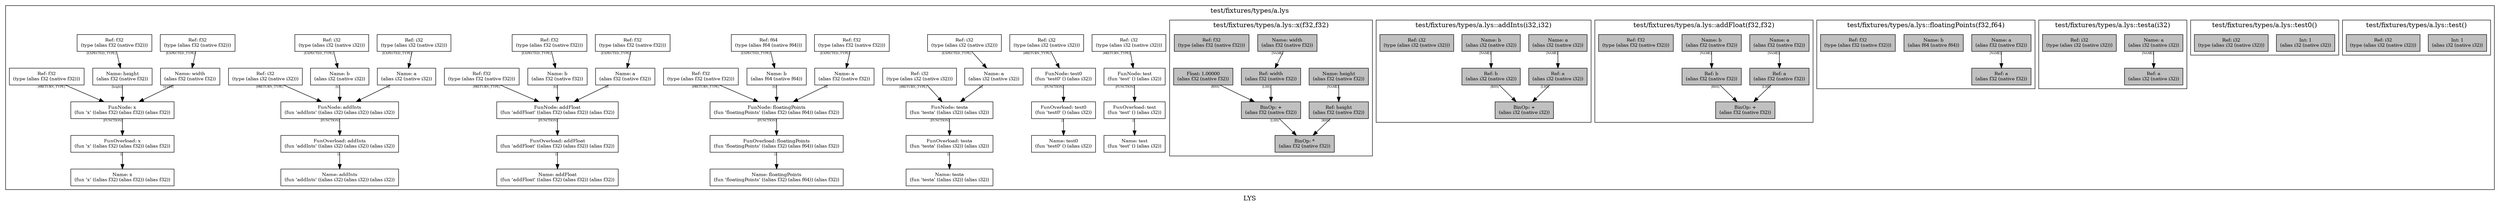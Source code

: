 digraph LYS {
  node [shape=box,fontsize=10];
  subgraph "cluster_test/fixtures/types/a.lys" {
    1 [label="FunOverload: test\n(fun 'test' () (alias i32))", fillcolor=grey];
    2 [label="FunNode: test\n(fun 'test' () (alias i32))", fillcolor=grey];
    3 [label="Ref: i32\n(type (alias i32 (native i32)))", fillcolor=grey];
    4 [label="Name: test\n(fun 'test' () (alias i32))", fillcolor=grey];
    5 [label="FunOverload: test0\n(fun 'test0' () (alias i32))", fillcolor=grey];
    6 [label="FunNode: test0\n(fun 'test0' () (alias i32))", fillcolor=grey];
    7 [label="Ref: i32\n(type (alias i32 (native i32)))", fillcolor=grey];
    8 [label="Name: test0\n(fun 'test0' () (alias i32))", fillcolor=grey];
    9 [label="FunOverload: testa\n(fun 'testa' ((alias i32)) (alias i32))", fillcolor=grey];
    10 [label="FunNode: testa\n(fun 'testa' ((alias i32)) (alias i32))", fillcolor=grey];
    11 [label="Ref: i32\n(type (alias i32 (native i32)))", fillcolor=grey];
    12 [label="Name: a\n(alias i32 (native i32))", fillcolor=grey];
    13 [label="Ref: i32\n(type (alias i32 (native i32)))", fillcolor=grey];
    14 [label="Name: testa\n(fun 'testa' ((alias i32)) (alias i32))", fillcolor=grey];
    15 [label="FunOverload: floatingPoints\n(fun 'floatingPoints' ((alias f32) (alias f64)) (alias f32))", fillcolor=grey];
    16 [label="FunNode: floatingPoints\n(fun 'floatingPoints' ((alias f32) (alias f64)) (alias f32))", fillcolor=grey];
    17 [label="Ref: f32\n(type (alias f32 (native f32)))", fillcolor=grey];
    18 [label="Name: a\n(alias f32 (native f32))", fillcolor=grey];
    19 [label="Ref: f64\n(type (alias f64 (native f64)))", fillcolor=grey];
    20 [label="Name: b\n(alias f64 (native f64))", fillcolor=grey];
    21 [label="Ref: f32\n(type (alias f32 (native f32)))", fillcolor=grey];
    22 [label="Name: floatingPoints\n(fun 'floatingPoints' ((alias f32) (alias f64)) (alias f32))", fillcolor=grey];
    23 [label="FunOverload: addFloat\n(fun 'addFloat' ((alias f32) (alias f32)) (alias f32))", fillcolor=grey];
    24 [label="FunNode: addFloat\n(fun 'addFloat' ((alias f32) (alias f32)) (alias f32))", fillcolor=grey];
    25 [label="Ref: f32\n(type (alias f32 (native f32)))", fillcolor=grey];
    26 [label="Name: a\n(alias f32 (native f32))", fillcolor=grey];
    27 [label="Ref: f32\n(type (alias f32 (native f32)))", fillcolor=grey];
    28 [label="Name: b\n(alias f32 (native f32))", fillcolor=grey];
    29 [label="Ref: f32\n(type (alias f32 (native f32)))", fillcolor=grey];
    30 [label="Name: addFloat\n(fun 'addFloat' ((alias f32) (alias f32)) (alias f32))", fillcolor=grey];
    31 [label="FunOverload: addInts\n(fun 'addInts' ((alias i32) (alias i32)) (alias i32))", fillcolor=grey];
    32 [label="FunNode: addInts\n(fun 'addInts' ((alias i32) (alias i32)) (alias i32))", fillcolor=grey];
    33 [label="Ref: i32\n(type (alias i32 (native i32)))", fillcolor=grey];
    34 [label="Name: a\n(alias i32 (native i32))", fillcolor=grey];
    35 [label="Ref: i32\n(type (alias i32 (native i32)))", fillcolor=grey];
    36 [label="Name: b\n(alias i32 (native i32))", fillcolor=grey];
    37 [label="Ref: i32\n(type (alias i32 (native i32)))", fillcolor=grey];
    38 [label="Name: addInts\n(fun 'addInts' ((alias i32) (alias i32)) (alias i32))", fillcolor=grey];
    39 [label="FunOverload: x\n(fun 'x' ((alias f32) (alias f32)) (alias f32))", fillcolor=grey];
    40 [label="FunNode: x\n(fun 'x' ((alias f32) (alias f32)) (alias f32))", fillcolor=grey];
    41 [label="Ref: f32\n(type (alias f32 (native f32)))", fillcolor=grey];
    42 [label="Name: width\n(alias f32 (native f32))", fillcolor=grey];
    43 [label="Ref: f32\n(type (alias f32 (native f32)))", fillcolor=grey];
    44 [label="Name: height\n(alias f32 (native f32))", fillcolor=grey];
    45 [label="Ref: f32\n(type (alias f32 (native f32)))", fillcolor=grey];
    46 [label="Name: x\n(fun 'x' ((alias f32) (alias f32)) (alias f32))", fillcolor=grey];
    subgraph "cluster_test/fixtures/types/a.lys_0" { rankdir=TB;
      node [style=filled, fillcolor=grey];
      47 [label="Int: 1\n(alias i32 (native i32))", fillcolor=grey];
      48 [label="Ref: i32\n(type (alias i32 (native i32)))", fillcolor=grey];
      label="test/fixtures/types/a.lys::test()";
    }
    subgraph "cluster_test/fixtures/types/a.lys_1" { rankdir=TB;
      node [style=filled, fillcolor=grey];
      49 [label="Int: 1\n(alias i32 (native i32))", fillcolor=grey];
      50 [label="Ref: i32\n(type (alias i32 (native i32)))", fillcolor=grey];
      label="test/fixtures/types/a.lys::test0()";
    }
    subgraph "cluster_test/fixtures/types/a.lys_2" { rankdir=TB;
      node [style=filled, fillcolor=grey];
      51 [label="Name: a\n(alias i32 (native i32))", fillcolor=grey];
      52 [label="Ref: a\n(alias i32 (native i32))", fillcolor=grey];
      53 [label="Ref: i32\n(type (alias i32 (native i32)))", fillcolor=grey];
      label="test/fixtures/types/a.lys::testa(i32)";
    }
    subgraph "cluster_test/fixtures/types/a.lys_3" { rankdir=TB;
      node [style=filled, fillcolor=grey];
      54 [label="Name: a\n(alias f32 (native f32))", fillcolor=grey];
      55 [label="Name: b\n(alias f64 (native f64))", fillcolor=grey];
      56 [label="Ref: a\n(alias f32 (native f32))", fillcolor=grey];
      57 [label="Ref: f32\n(type (alias f32 (native f32)))", fillcolor=grey];
      label="test/fixtures/types/a.lys::floatingPoints(f32,f64)";
    }
    subgraph "cluster_test/fixtures/types/a.lys_4" { rankdir=TB;
      node [style=filled, fillcolor=grey];
      58 [label="Name: a\n(alias f32 (native f32))", fillcolor=grey];
      59 [label="Name: b\n(alias f32 (native f32))", fillcolor=grey];
      60 [label="BinOp: +\n(alias f32 (native f32))", fillcolor=grey];
      61 [label="Ref: a\n(alias f32 (native f32))", fillcolor=grey];
      62 [label="Ref: b\n(alias f32 (native f32))", fillcolor=grey];
      63 [label="Ref: f32\n(type (alias f32 (native f32)))", fillcolor=grey];
      label="test/fixtures/types/a.lys::addFloat(f32,f32)";
    }
    subgraph "cluster_test/fixtures/types/a.lys_5" { rankdir=TB;
      node [style=filled, fillcolor=grey];
      64 [label="Name: a\n(alias i32 (native i32))", fillcolor=grey];
      65 [label="Name: b\n(alias i32 (native i32))", fillcolor=grey];
      66 [label="BinOp: +\n(alias i32 (native i32))", fillcolor=grey];
      67 [label="Ref: a\n(alias i32 (native i32))", fillcolor=grey];
      68 [label="Ref: b\n(alias i32 (native i32))", fillcolor=grey];
      69 [label="Ref: i32\n(type (alias i32 (native i32)))", fillcolor=grey];
      label="test/fixtures/types/a.lys::addInts(i32,i32)";
    }
    subgraph "cluster_test/fixtures/types/a.lys_6" { rankdir=TB;
      node [style=filled, fillcolor=grey];
      70 [label="Name: width\n(alias f32 (native f32))", fillcolor=grey];
      71 [label="Name: height\n(alias f32 (native f32))", fillcolor=grey];
      72 [label="BinOp: *\n(alias f32 (native f32))", fillcolor=grey];
      73 [label="BinOp: +\n(alias f32 (native f32))", fillcolor=grey];
      74 [label="Ref: width\n(alias f32 (native f32))", fillcolor=grey];
      75 [label="Float: 1.00000\n(alias f32 (native f32))", fillcolor=grey];
      76 [label="Ref: height\n(alias f32 (native f32))", fillcolor=grey];
      77 [label="Ref: f32\n(type (alias f32 (native f32)))", fillcolor=grey];
      label="test/fixtures/types/a.lys::x(f32,f32)";
    }
    label="test/fixtures/types/a.lys";
  }
  1 -> 4[taillabel="[]" fontsize=7 fontname="times" color="black" ];
  2 -> 1[taillabel="[FUNCTION]" fontsize=7 fontname="times" color="black" ];
  3 -> 2[taillabel="[#RETURN_TYPE]" fontsize=7 fontname="times" color="black" ];
  5 -> 8[taillabel="[]" fontsize=7 fontname="times" color="black" ];
  6 -> 5[taillabel="[FUNCTION]" fontsize=7 fontname="times" color="black" ];
  7 -> 6[taillabel="[#RETURN_TYPE]" fontsize=7 fontname="times" color="black" ];
  9 -> 14[taillabel="[]" fontsize=7 fontname="times" color="black" ];
  10 -> 9[taillabel="[FUNCTION]" fontsize=7 fontname="times" color="black" ];
  11 -> 12[taillabel="[EXPECTED_TYPE]" fontsize=7 fontname="times" color="black" ];
  12 -> 10[taillabel="[a]" fontsize=7 fontname="times" color="black" ];
  13 -> 10[taillabel="[#RETURN_TYPE]" fontsize=7 fontname="times" color="black" ];
  15 -> 22[taillabel="[]" fontsize=7 fontname="times" color="black" ];
  16 -> 15[taillabel="[FUNCTION]" fontsize=7 fontname="times" color="black" ];
  17 -> 18[taillabel="[EXPECTED_TYPE]" fontsize=7 fontname="times" color="black" ];
  18 -> 16[taillabel="[a]" fontsize=7 fontname="times" color="black" ];
  19 -> 20[taillabel="[EXPECTED_TYPE]" fontsize=7 fontname="times" color="black" ];
  20 -> 16[taillabel="[b]" fontsize=7 fontname="times" color="black" ];
  21 -> 16[taillabel="[#RETURN_TYPE]" fontsize=7 fontname="times" color="black" ];
  23 -> 30[taillabel="[]" fontsize=7 fontname="times" color="black" ];
  24 -> 23[taillabel="[FUNCTION]" fontsize=7 fontname="times" color="black" ];
  25 -> 26[taillabel="[EXPECTED_TYPE]" fontsize=7 fontname="times" color="black" ];
  26 -> 24[taillabel="[a]" fontsize=7 fontname="times" color="black" ];
  27 -> 28[taillabel="[EXPECTED_TYPE]" fontsize=7 fontname="times" color="black" ];
  28 -> 24[taillabel="[b]" fontsize=7 fontname="times" color="black" ];
  29 -> 24[taillabel="[#RETURN_TYPE]" fontsize=7 fontname="times" color="black" ];
  31 -> 38[taillabel="[]" fontsize=7 fontname="times" color="black" ];
  32 -> 31[taillabel="[FUNCTION]" fontsize=7 fontname="times" color="black" ];
  33 -> 34[taillabel="[EXPECTED_TYPE]" fontsize=7 fontname="times" color="black" ];
  34 -> 32[taillabel="[a]" fontsize=7 fontname="times" color="black" ];
  35 -> 36[taillabel="[EXPECTED_TYPE]" fontsize=7 fontname="times" color="black" ];
  36 -> 32[taillabel="[b]" fontsize=7 fontname="times" color="black" ];
  37 -> 32[taillabel="[#RETURN_TYPE]" fontsize=7 fontname="times" color="black" ];
  39 -> 46[taillabel="[]" fontsize=7 fontname="times" color="black" ];
  40 -> 39[taillabel="[FUNCTION]" fontsize=7 fontname="times" color="black" ];
  41 -> 42[taillabel="[EXPECTED_TYPE]" fontsize=7 fontname="times" color="black" ];
  42 -> 40[taillabel="[width]" fontsize=7 fontname="times" color="black" ];
  43 -> 44[taillabel="[EXPECTED_TYPE]" fontsize=7 fontname="times" color="black" ];
  44 -> 40[taillabel="[height]" fontsize=7 fontname="times" color="black" ];
  45 -> 40[taillabel="[#RETURN_TYPE]" fontsize=7 fontname="times" color="black" ];
  51 -> 52[taillabel="[NAME]" fontsize=7 fontname="times" color="black" ];
  54 -> 56[taillabel="[NAME]" fontsize=7 fontname="times" color="black" ];
  58 -> 61[taillabel="[NAME]" fontsize=7 fontname="times" color="black" ];
  59 -> 62[taillabel="[NAME]" fontsize=7 fontname="times" color="black" ];
  61 -> 60[taillabel="[LHS]" fontsize=7 fontname="times" color="black" ];
  62 -> 60[taillabel="[RHS]" fontsize=7 fontname="times" color="black" ];
  64 -> 67[taillabel="[NAME]" fontsize=7 fontname="times" color="black" ];
  65 -> 68[taillabel="[NAME]" fontsize=7 fontname="times" color="black" ];
  67 -> 66[taillabel="[LHS]" fontsize=7 fontname="times" color="black" ];
  68 -> 66[taillabel="[RHS]" fontsize=7 fontname="times" color="black" ];
  70 -> 74[taillabel="[NAME]" fontsize=7 fontname="times" color="black" ];
  71 -> 76[taillabel="[NAME]" fontsize=7 fontname="times" color="black" ];
  73 -> 72[taillabel="[LHS]" fontsize=7 fontname="times" color="black" ];
  74 -> 73[taillabel="[LHS]" fontsize=7 fontname="times" color="black" ];
  75 -> 73[taillabel="[RHS]" fontsize=7 fontname="times" color="black" ];
  76 -> 72[taillabel="[RHS]" fontsize=7 fontname="times" color="black" ];
  label="LYS";
}
